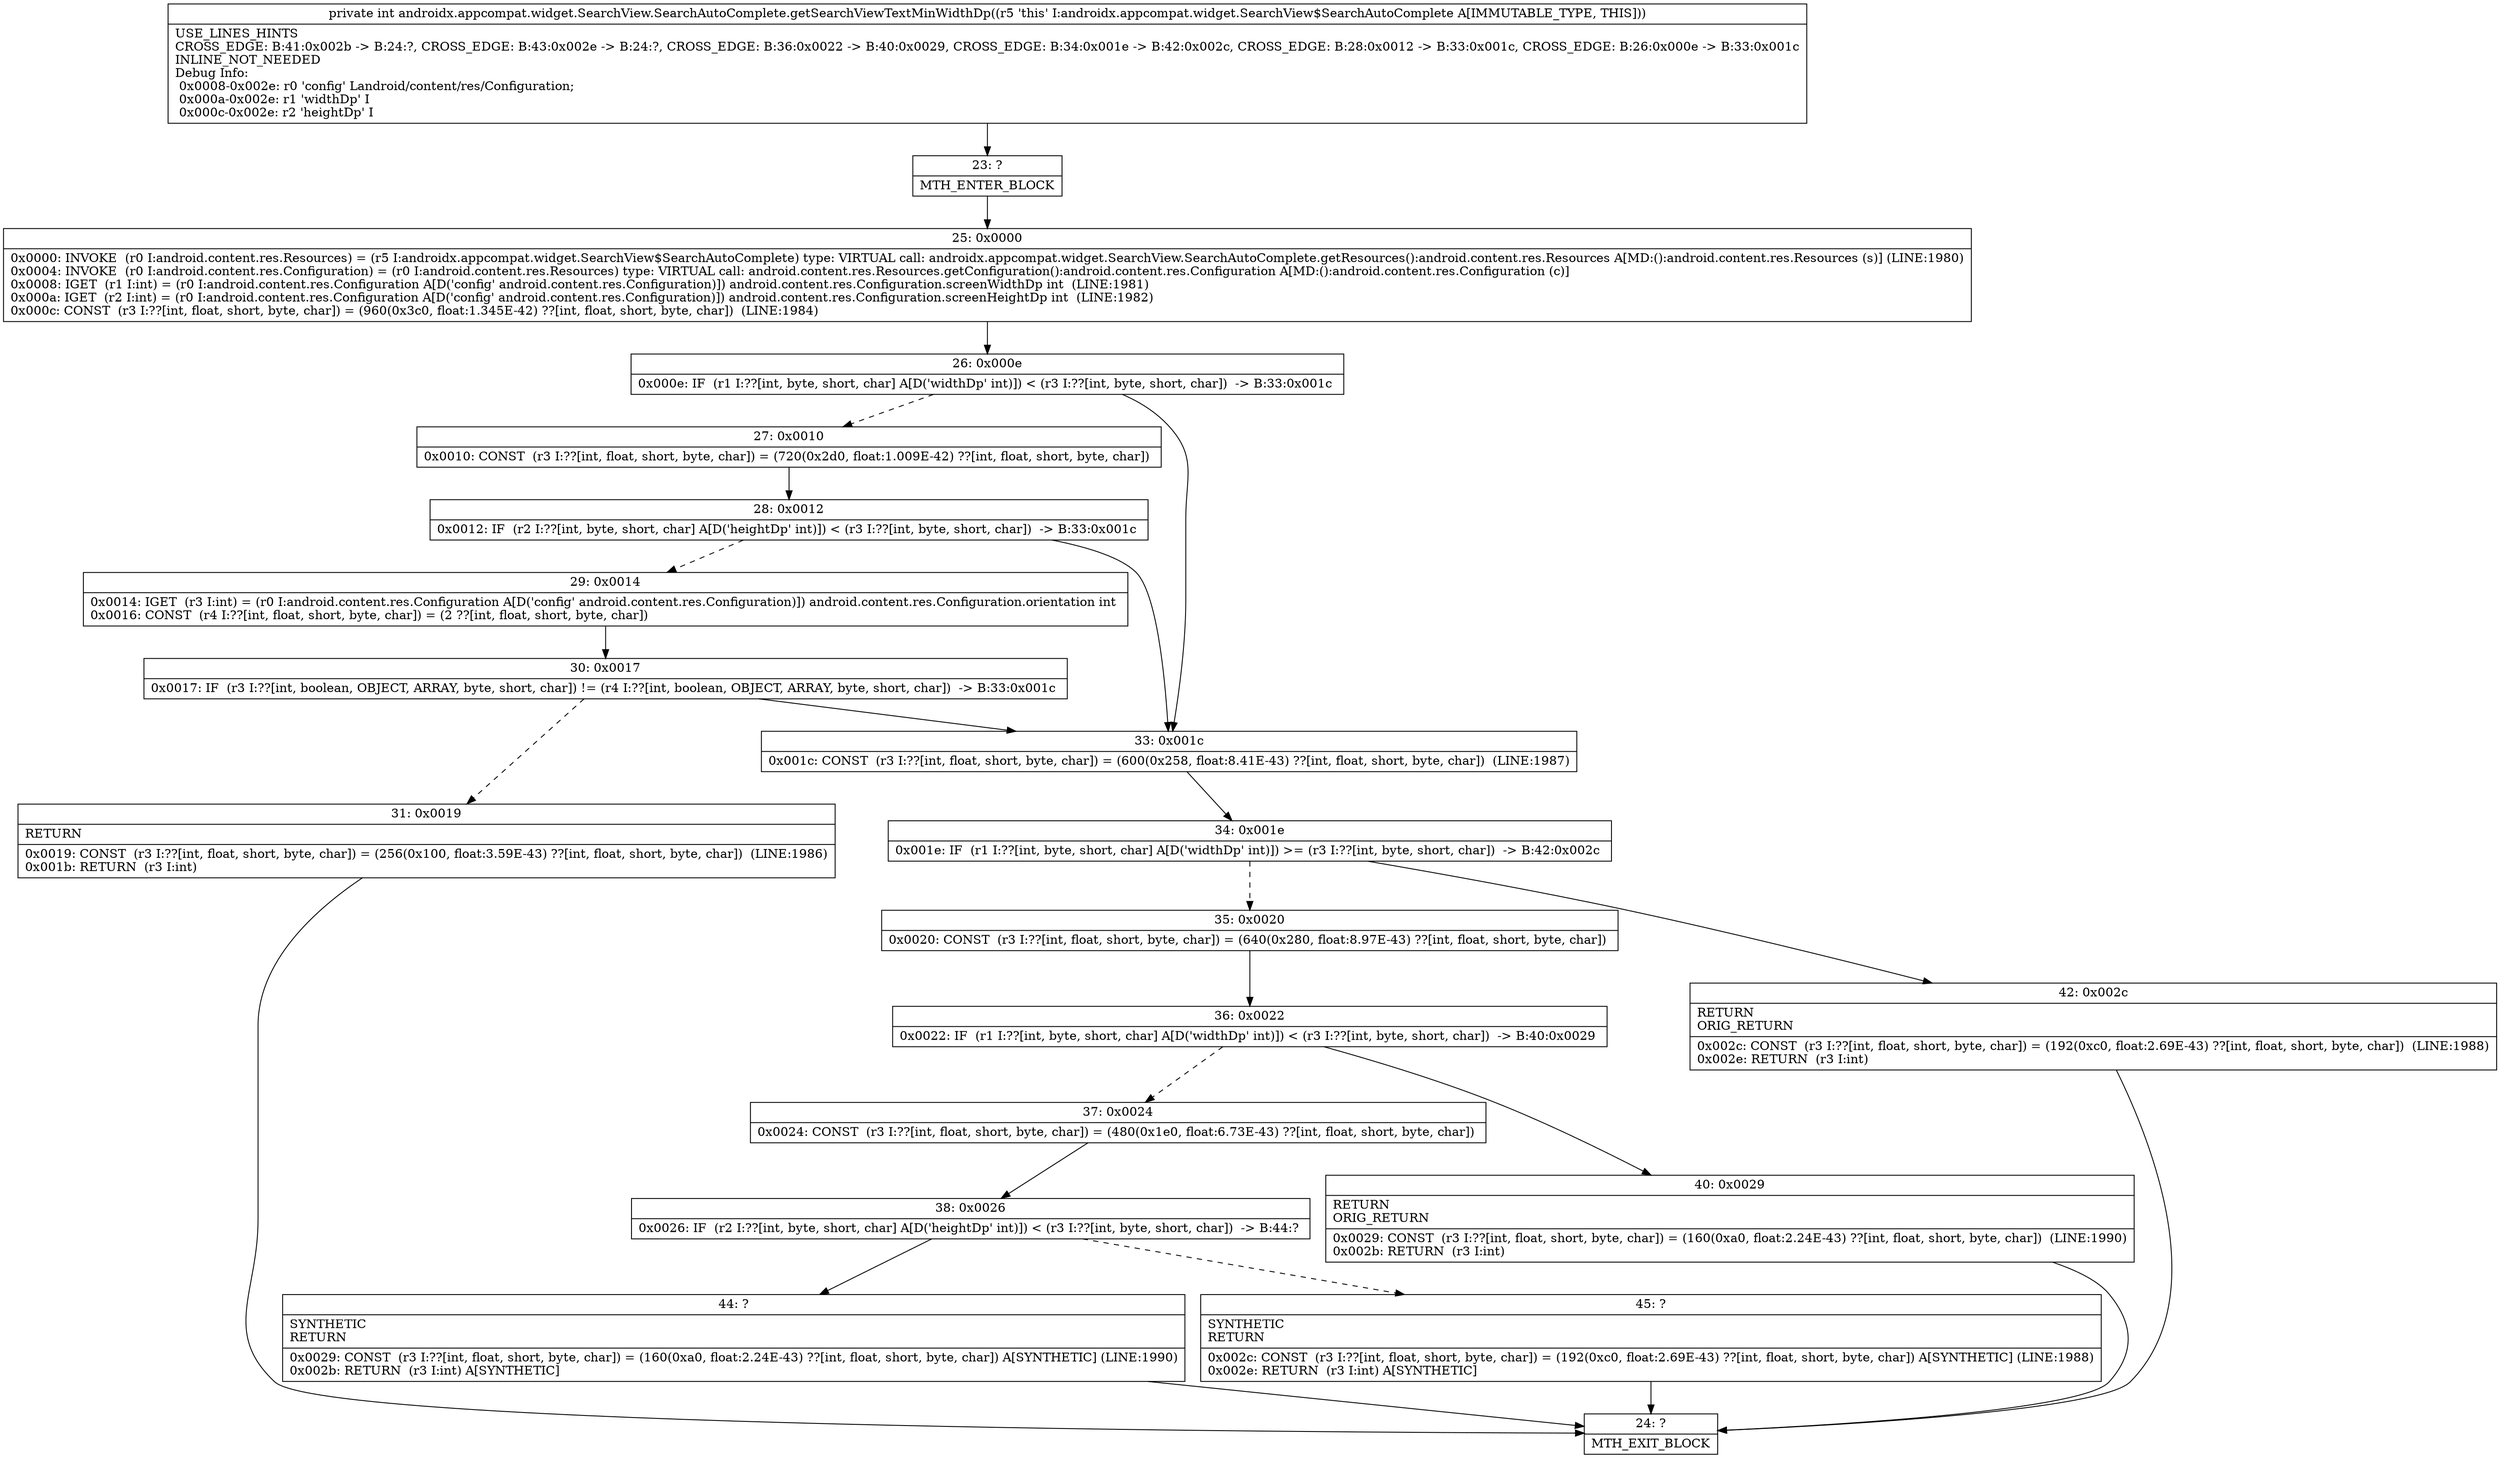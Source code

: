 digraph "CFG forandroidx.appcompat.widget.SearchView.SearchAutoComplete.getSearchViewTextMinWidthDp()I" {
Node_23 [shape=record,label="{23\:\ ?|MTH_ENTER_BLOCK\l}"];
Node_25 [shape=record,label="{25\:\ 0x0000|0x0000: INVOKE  (r0 I:android.content.res.Resources) = (r5 I:androidx.appcompat.widget.SearchView$SearchAutoComplete) type: VIRTUAL call: androidx.appcompat.widget.SearchView.SearchAutoComplete.getResources():android.content.res.Resources A[MD:():android.content.res.Resources (s)] (LINE:1980)\l0x0004: INVOKE  (r0 I:android.content.res.Configuration) = (r0 I:android.content.res.Resources) type: VIRTUAL call: android.content.res.Resources.getConfiguration():android.content.res.Configuration A[MD:():android.content.res.Configuration (c)]\l0x0008: IGET  (r1 I:int) = (r0 I:android.content.res.Configuration A[D('config' android.content.res.Configuration)]) android.content.res.Configuration.screenWidthDp int  (LINE:1981)\l0x000a: IGET  (r2 I:int) = (r0 I:android.content.res.Configuration A[D('config' android.content.res.Configuration)]) android.content.res.Configuration.screenHeightDp int  (LINE:1982)\l0x000c: CONST  (r3 I:??[int, float, short, byte, char]) = (960(0x3c0, float:1.345E\-42) ??[int, float, short, byte, char])  (LINE:1984)\l}"];
Node_26 [shape=record,label="{26\:\ 0x000e|0x000e: IF  (r1 I:??[int, byte, short, char] A[D('widthDp' int)]) \< (r3 I:??[int, byte, short, char])  \-\> B:33:0x001c \l}"];
Node_27 [shape=record,label="{27\:\ 0x0010|0x0010: CONST  (r3 I:??[int, float, short, byte, char]) = (720(0x2d0, float:1.009E\-42) ??[int, float, short, byte, char]) \l}"];
Node_28 [shape=record,label="{28\:\ 0x0012|0x0012: IF  (r2 I:??[int, byte, short, char] A[D('heightDp' int)]) \< (r3 I:??[int, byte, short, char])  \-\> B:33:0x001c \l}"];
Node_29 [shape=record,label="{29\:\ 0x0014|0x0014: IGET  (r3 I:int) = (r0 I:android.content.res.Configuration A[D('config' android.content.res.Configuration)]) android.content.res.Configuration.orientation int \l0x0016: CONST  (r4 I:??[int, float, short, byte, char]) = (2 ??[int, float, short, byte, char]) \l}"];
Node_30 [shape=record,label="{30\:\ 0x0017|0x0017: IF  (r3 I:??[int, boolean, OBJECT, ARRAY, byte, short, char]) != (r4 I:??[int, boolean, OBJECT, ARRAY, byte, short, char])  \-\> B:33:0x001c \l}"];
Node_31 [shape=record,label="{31\:\ 0x0019|RETURN\l|0x0019: CONST  (r3 I:??[int, float, short, byte, char]) = (256(0x100, float:3.59E\-43) ??[int, float, short, byte, char])  (LINE:1986)\l0x001b: RETURN  (r3 I:int) \l}"];
Node_24 [shape=record,label="{24\:\ ?|MTH_EXIT_BLOCK\l}"];
Node_33 [shape=record,label="{33\:\ 0x001c|0x001c: CONST  (r3 I:??[int, float, short, byte, char]) = (600(0x258, float:8.41E\-43) ??[int, float, short, byte, char])  (LINE:1987)\l}"];
Node_34 [shape=record,label="{34\:\ 0x001e|0x001e: IF  (r1 I:??[int, byte, short, char] A[D('widthDp' int)]) \>= (r3 I:??[int, byte, short, char])  \-\> B:42:0x002c \l}"];
Node_35 [shape=record,label="{35\:\ 0x0020|0x0020: CONST  (r3 I:??[int, float, short, byte, char]) = (640(0x280, float:8.97E\-43) ??[int, float, short, byte, char]) \l}"];
Node_36 [shape=record,label="{36\:\ 0x0022|0x0022: IF  (r1 I:??[int, byte, short, char] A[D('widthDp' int)]) \< (r3 I:??[int, byte, short, char])  \-\> B:40:0x0029 \l}"];
Node_37 [shape=record,label="{37\:\ 0x0024|0x0024: CONST  (r3 I:??[int, float, short, byte, char]) = (480(0x1e0, float:6.73E\-43) ??[int, float, short, byte, char]) \l}"];
Node_38 [shape=record,label="{38\:\ 0x0026|0x0026: IF  (r2 I:??[int, byte, short, char] A[D('heightDp' int)]) \< (r3 I:??[int, byte, short, char])  \-\> B:44:? \l}"];
Node_44 [shape=record,label="{44\:\ ?|SYNTHETIC\lRETURN\l|0x0029: CONST  (r3 I:??[int, float, short, byte, char]) = (160(0xa0, float:2.24E\-43) ??[int, float, short, byte, char]) A[SYNTHETIC] (LINE:1990)\l0x002b: RETURN  (r3 I:int) A[SYNTHETIC]\l}"];
Node_45 [shape=record,label="{45\:\ ?|SYNTHETIC\lRETURN\l|0x002c: CONST  (r3 I:??[int, float, short, byte, char]) = (192(0xc0, float:2.69E\-43) ??[int, float, short, byte, char]) A[SYNTHETIC] (LINE:1988)\l0x002e: RETURN  (r3 I:int) A[SYNTHETIC]\l}"];
Node_40 [shape=record,label="{40\:\ 0x0029|RETURN\lORIG_RETURN\l|0x0029: CONST  (r3 I:??[int, float, short, byte, char]) = (160(0xa0, float:2.24E\-43) ??[int, float, short, byte, char])  (LINE:1990)\l0x002b: RETURN  (r3 I:int) \l}"];
Node_42 [shape=record,label="{42\:\ 0x002c|RETURN\lORIG_RETURN\l|0x002c: CONST  (r3 I:??[int, float, short, byte, char]) = (192(0xc0, float:2.69E\-43) ??[int, float, short, byte, char])  (LINE:1988)\l0x002e: RETURN  (r3 I:int) \l}"];
MethodNode[shape=record,label="{private int androidx.appcompat.widget.SearchView.SearchAutoComplete.getSearchViewTextMinWidthDp((r5 'this' I:androidx.appcompat.widget.SearchView$SearchAutoComplete A[IMMUTABLE_TYPE, THIS]))  | USE_LINES_HINTS\lCROSS_EDGE: B:41:0x002b \-\> B:24:?, CROSS_EDGE: B:43:0x002e \-\> B:24:?, CROSS_EDGE: B:36:0x0022 \-\> B:40:0x0029, CROSS_EDGE: B:34:0x001e \-\> B:42:0x002c, CROSS_EDGE: B:28:0x0012 \-\> B:33:0x001c, CROSS_EDGE: B:26:0x000e \-\> B:33:0x001c\lINLINE_NOT_NEEDED\lDebug Info:\l  0x0008\-0x002e: r0 'config' Landroid\/content\/res\/Configuration;\l  0x000a\-0x002e: r1 'widthDp' I\l  0x000c\-0x002e: r2 'heightDp' I\l}"];
MethodNode -> Node_23;Node_23 -> Node_25;
Node_25 -> Node_26;
Node_26 -> Node_27[style=dashed];
Node_26 -> Node_33;
Node_27 -> Node_28;
Node_28 -> Node_29[style=dashed];
Node_28 -> Node_33;
Node_29 -> Node_30;
Node_30 -> Node_31[style=dashed];
Node_30 -> Node_33;
Node_31 -> Node_24;
Node_33 -> Node_34;
Node_34 -> Node_35[style=dashed];
Node_34 -> Node_42;
Node_35 -> Node_36;
Node_36 -> Node_37[style=dashed];
Node_36 -> Node_40;
Node_37 -> Node_38;
Node_38 -> Node_44;
Node_38 -> Node_45[style=dashed];
Node_44 -> Node_24;
Node_45 -> Node_24;
Node_40 -> Node_24;
Node_42 -> Node_24;
}


